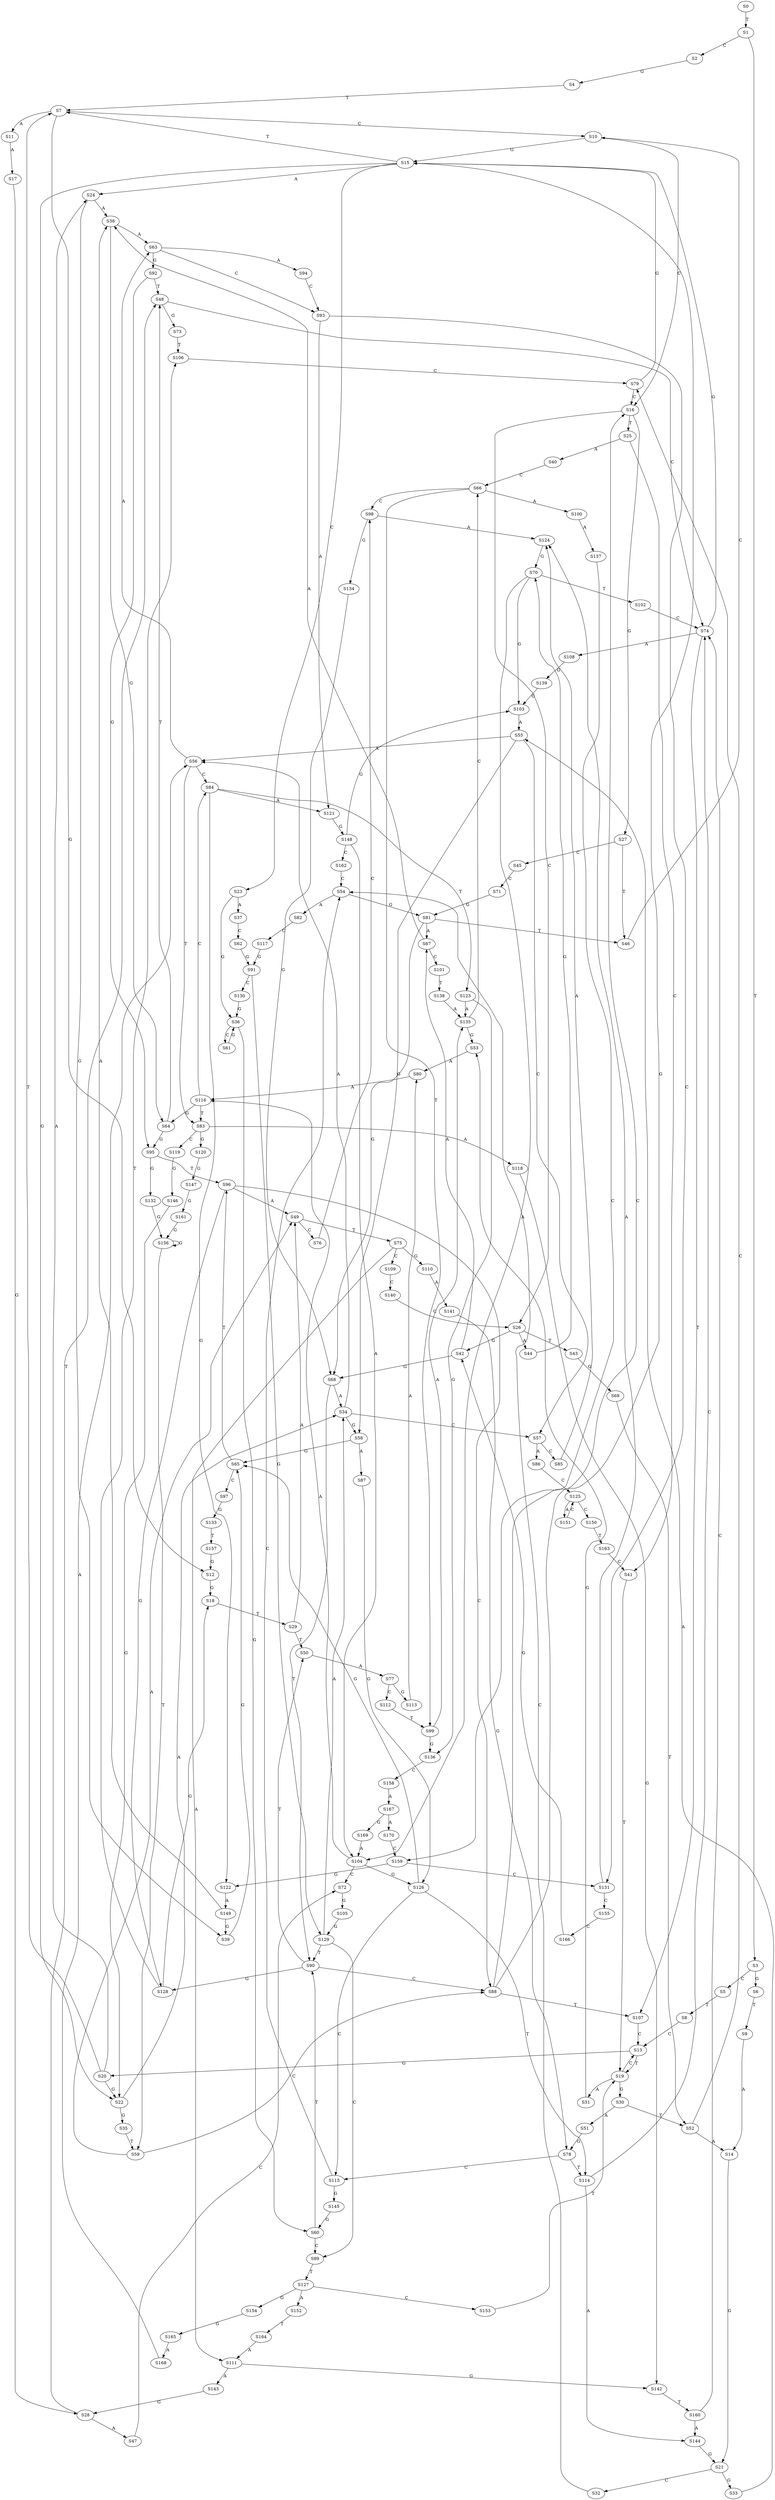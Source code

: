 strict digraph  {
	S0 -> S1 [ label = T ];
	S1 -> S2 [ label = C ];
	S1 -> S3 [ label = T ];
	S2 -> S4 [ label = G ];
	S3 -> S5 [ label = C ];
	S3 -> S6 [ label = G ];
	S4 -> S7 [ label = T ];
	S5 -> S8 [ label = T ];
	S6 -> S9 [ label = T ];
	S7 -> S10 [ label = C ];
	S7 -> S11 [ label = A ];
	S7 -> S12 [ label = G ];
	S8 -> S13 [ label = C ];
	S9 -> S14 [ label = A ];
	S10 -> S15 [ label = G ];
	S10 -> S16 [ label = C ];
	S11 -> S17 [ label = A ];
	S12 -> S18 [ label = G ];
	S13 -> S19 [ label = T ];
	S13 -> S20 [ label = G ];
	S14 -> S21 [ label = G ];
	S15 -> S22 [ label = G ];
	S15 -> S7 [ label = T ];
	S15 -> S23 [ label = C ];
	S15 -> S24 [ label = A ];
	S16 -> S25 [ label = T ];
	S16 -> S26 [ label = C ];
	S16 -> S27 [ label = G ];
	S17 -> S28 [ label = G ];
	S18 -> S29 [ label = T ];
	S19 -> S30 [ label = G ];
	S19 -> S13 [ label = C ];
	S19 -> S31 [ label = A ];
	S20 -> S24 [ label = A ];
	S20 -> S22 [ label = G ];
	S20 -> S7 [ label = T ];
	S21 -> S32 [ label = C ];
	S21 -> S33 [ label = G ];
	S22 -> S34 [ label = A ];
	S22 -> S35 [ label = G ];
	S23 -> S36 [ label = G ];
	S23 -> S37 [ label = A ];
	S24 -> S38 [ label = A ];
	S24 -> S39 [ label = G ];
	S25 -> S40 [ label = A ];
	S25 -> S41 [ label = C ];
	S26 -> S42 [ label = G ];
	S26 -> S43 [ label = T ];
	S26 -> S44 [ label = A ];
	S27 -> S45 [ label = C ];
	S27 -> S46 [ label = T ];
	S28 -> S47 [ label = A ];
	S28 -> S48 [ label = T ];
	S29 -> S49 [ label = A ];
	S29 -> S50 [ label = T ];
	S30 -> S51 [ label = A ];
	S30 -> S52 [ label = T ];
	S31 -> S53 [ label = G ];
	S32 -> S54 [ label = C ];
	S33 -> S55 [ label = A ];
	S34 -> S56 [ label = A ];
	S34 -> S57 [ label = C ];
	S34 -> S58 [ label = G ];
	S35 -> S59 [ label = T ];
	S36 -> S60 [ label = G ];
	S36 -> S61 [ label = C ];
	S37 -> S62 [ label = C ];
	S38 -> S63 [ label = A ];
	S38 -> S64 [ label = G ];
	S39 -> S65 [ label = G ];
	S40 -> S66 [ label = C ];
	S41 -> S19 [ label = T ];
	S42 -> S67 [ label = A ];
	S42 -> S68 [ label = G ];
	S43 -> S69 [ label = G ];
	S44 -> S70 [ label = G ];
	S45 -> S71 [ label = C ];
	S46 -> S10 [ label = C ];
	S47 -> S72 [ label = C ];
	S48 -> S73 [ label = G ];
	S48 -> S74 [ label = C ];
	S49 -> S75 [ label = T ];
	S49 -> S76 [ label = C ];
	S50 -> S77 [ label = A ];
	S51 -> S78 [ label = G ];
	S52 -> S14 [ label = A ];
	S52 -> S79 [ label = C ];
	S53 -> S80 [ label = A ];
	S54 -> S81 [ label = G ];
	S54 -> S82 [ label = A ];
	S55 -> S56 [ label = A ];
	S55 -> S57 [ label = C ];
	S55 -> S58 [ label = G ];
	S56 -> S83 [ label = T ];
	S56 -> S84 [ label = C ];
	S56 -> S63 [ label = A ];
	S57 -> S85 [ label = C ];
	S57 -> S86 [ label = A ];
	S58 -> S87 [ label = A ];
	S58 -> S65 [ label = G ];
	S59 -> S49 [ label = A ];
	S59 -> S88 [ label = C ];
	S60 -> S89 [ label = C ];
	S60 -> S90 [ label = T ];
	S61 -> S36 [ label = G ];
	S62 -> S91 [ label = G ];
	S63 -> S92 [ label = G ];
	S63 -> S93 [ label = C ];
	S63 -> S94 [ label = A ];
	S64 -> S48 [ label = T ];
	S64 -> S95 [ label = G ];
	S65 -> S96 [ label = T ];
	S65 -> S97 [ label = C ];
	S66 -> S98 [ label = C ];
	S66 -> S99 [ label = T ];
	S66 -> S100 [ label = A ];
	S67 -> S38 [ label = A ];
	S67 -> S101 [ label = C ];
	S68 -> S34 [ label = A ];
	S68 -> S90 [ label = T ];
	S69 -> S52 [ label = T ];
	S70 -> S102 [ label = T ];
	S70 -> S103 [ label = G ];
	S70 -> S104 [ label = A ];
	S71 -> S81 [ label = G ];
	S72 -> S105 [ label = G ];
	S73 -> S106 [ label = T ];
	S74 -> S107 [ label = T ];
	S74 -> S15 [ label = G ];
	S74 -> S108 [ label = A ];
	S75 -> S109 [ label = C ];
	S75 -> S110 [ label = G ];
	S75 -> S111 [ label = A ];
	S76 -> S98 [ label = C ];
	S77 -> S112 [ label = C ];
	S77 -> S113 [ label = G ];
	S78 -> S114 [ label = T ];
	S78 -> S115 [ label = C ];
	S79 -> S15 [ label = G ];
	S79 -> S16 [ label = C ];
	S80 -> S116 [ label = A ];
	S81 -> S67 [ label = A ];
	S81 -> S46 [ label = T ];
	S81 -> S68 [ label = G ];
	S82 -> S117 [ label = C ];
	S83 -> S118 [ label = A ];
	S83 -> S119 [ label = C ];
	S83 -> S120 [ label = G ];
	S84 -> S121 [ label = A ];
	S84 -> S122 [ label = G ];
	S84 -> S123 [ label = T ];
	S85 -> S124 [ label = A ];
	S86 -> S125 [ label = C ];
	S87 -> S126 [ label = G ];
	S88 -> S16 [ label = C ];
	S88 -> S15 [ label = G ];
	S88 -> S107 [ label = T ];
	S89 -> S127 [ label = T ];
	S90 -> S50 [ label = T ];
	S90 -> S88 [ label = C ];
	S90 -> S128 [ label = G ];
	S91 -> S129 [ label = G ];
	S91 -> S130 [ label = C ];
	S92 -> S48 [ label = T ];
	S92 -> S95 [ label = G ];
	S93 -> S131 [ label = C ];
	S93 -> S121 [ label = A ];
	S94 -> S93 [ label = C ];
	S95 -> S132 [ label = G ];
	S95 -> S96 [ label = T ];
	S96 -> S128 [ label = G ];
	S96 -> S88 [ label = C ];
	S96 -> S49 [ label = A ];
	S97 -> S133 [ label = G ];
	S98 -> S124 [ label = A ];
	S98 -> S134 [ label = G ];
	S99 -> S135 [ label = A ];
	S99 -> S136 [ label = G ];
	S100 -> S137 [ label = A ];
	S101 -> S138 [ label = T ];
	S102 -> S74 [ label = C ];
	S103 -> S55 [ label = A ];
	S104 -> S72 [ label = C ];
	S104 -> S126 [ label = G ];
	S104 -> S116 [ label = A ];
	S105 -> S129 [ label = G ];
	S106 -> S79 [ label = C ];
	S107 -> S13 [ label = C ];
	S108 -> S139 [ label = G ];
	S109 -> S140 [ label = C ];
	S110 -> S141 [ label = A ];
	S111 -> S142 [ label = G ];
	S111 -> S143 [ label = A ];
	S112 -> S99 [ label = T ];
	S113 -> S80 [ label = A ];
	S114 -> S144 [ label = A ];
	S114 -> S74 [ label = C ];
	S115 -> S54 [ label = C ];
	S115 -> S145 [ label = G ];
	S116 -> S83 [ label = T ];
	S116 -> S84 [ label = C ];
	S116 -> S64 [ label = G ];
	S117 -> S91 [ label = G ];
	S118 -> S142 [ label = G ];
	S119 -> S146 [ label = G ];
	S120 -> S147 [ label = G ];
	S121 -> S148 [ label = G ];
	S122 -> S149 [ label = A ];
	S123 -> S136 [ label = G ];
	S123 -> S135 [ label = A ];
	S124 -> S70 [ label = G ];
	S125 -> S150 [ label = C ];
	S125 -> S151 [ label = A ];
	S126 -> S114 [ label = T ];
	S126 -> S115 [ label = C ];
	S126 -> S65 [ label = G ];
	S127 -> S152 [ label = A ];
	S127 -> S153 [ label = C ];
	S127 -> S154 [ label = G ];
	S128 -> S106 [ label = T ];
	S128 -> S18 [ label = G ];
	S129 -> S89 [ label = C ];
	S129 -> S34 [ label = A ];
	S129 -> S90 [ label = T ];
	S130 -> S36 [ label = G ];
	S131 -> S155 [ label = C ];
	S131 -> S124 [ label = A ];
	S132 -> S156 [ label = G ];
	S133 -> S157 [ label = T ];
	S134 -> S68 [ label = G ];
	S135 -> S53 [ label = G ];
	S135 -> S66 [ label = C ];
	S136 -> S158 [ label = C ];
	S137 -> S159 [ label = C ];
	S138 -> S135 [ label = A ];
	S139 -> S103 [ label = G ];
	S140 -> S26 [ label = C ];
	S141 -> S78 [ label = G ];
	S142 -> S160 [ label = T ];
	S143 -> S28 [ label = G ];
	S144 -> S21 [ label = G ];
	S145 -> S60 [ label = G ];
	S146 -> S22 [ label = G ];
	S147 -> S161 [ label = G ];
	S148 -> S103 [ label = G ];
	S148 -> S162 [ label = C ];
	S148 -> S104 [ label = A ];
	S149 -> S39 [ label = G ];
	S149 -> S38 [ label = A ];
	S150 -> S163 [ label = T ];
	S151 -> S125 [ label = C ];
	S152 -> S164 [ label = T ];
	S153 -> S19 [ label = T ];
	S154 -> S165 [ label = G ];
	S155 -> S166 [ label = C ];
	S156 -> S59 [ label = T ];
	S156 -> S156 [ label = G ];
	S157 -> S12 [ label = G ];
	S158 -> S167 [ label = A ];
	S159 -> S131 [ label = C ];
	S159 -> S122 [ label = G ];
	S160 -> S74 [ label = C ];
	S160 -> S144 [ label = A ];
	S161 -> S156 [ label = G ];
	S162 -> S54 [ label = C ];
	S163 -> S41 [ label = C ];
	S164 -> S111 [ label = A ];
	S165 -> S168 [ label = A ];
	S166 -> S42 [ label = G ];
	S167 -> S169 [ label = G ];
	S167 -> S170 [ label = A ];
	S168 -> S56 [ label = A ];
	S169 -> S104 [ label = A ];
	S170 -> S159 [ label = C ];
}
